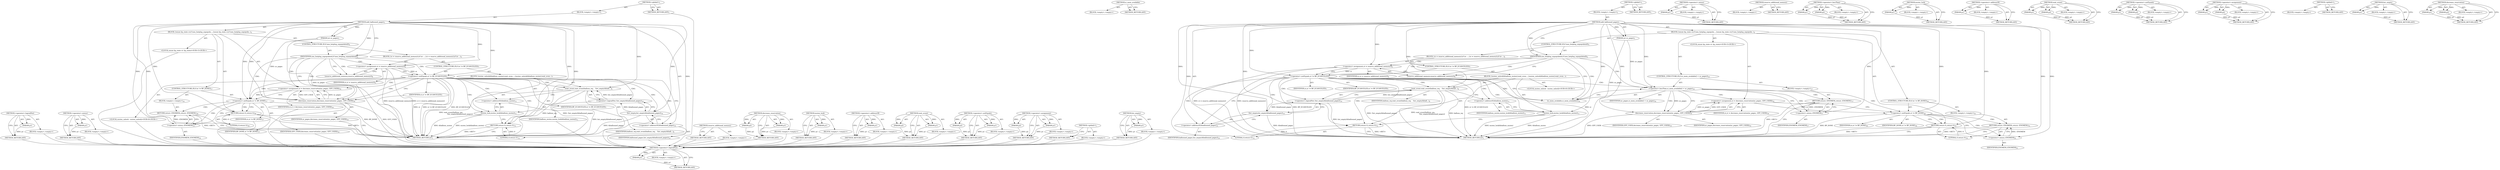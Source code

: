 digraph "decrease_reservation" {
vulnerable_89 [label=<(METHOD,&lt;operator&gt;.logicalNot)>];
vulnerable_90 [label=<(PARAM,p1)>];
vulnerable_91 [label=<(BLOCK,&lt;empty&gt;,&lt;empty&gt;)>];
vulnerable_92 [label=<(METHOD_RETURN,ANY)>];
vulnerable_110 [label=<(METHOD,&lt;operator&gt;.minus)>];
vulnerable_111 [label=<(PARAM,p1)>];
vulnerable_112 [label=<(BLOCK,&lt;empty&gt;,&lt;empty&gt;)>];
vulnerable_113 [label=<(METHOD_RETURN,ANY)>];
vulnerable_6 [label=<(METHOD,&lt;global&gt;)<SUB>1</SUB>>];
vulnerable_7 [label=<(BLOCK,&lt;empty&gt;,&lt;empty&gt;)<SUB>1</SUB>>];
vulnerable_8 [label=<(METHOD,add_ballooned_pages)<SUB>1</SUB>>];
vulnerable_9 [label=<(PARAM,int nr_pages)<SUB>1</SUB>>];
vulnerable_10 [label=<(BLOCK,{
	enum bp_state st;

	if (xen_hotplug_unpopula...,{
	enum bp_state st;

	if (xen_hotplug_unpopula...)<SUB>2</SUB>>];
vulnerable_11 [label="<(LOCAL,enum bp_state st: bp_state)<SUB>3</SUB>>"];
vulnerable_12 [label=<(CONTROL_STRUCTURE,IF,if (xen_hotplug_unpopulated))<SUB>5</SUB>>];
vulnerable_13 [label=<(IDENTIFIER,xen_hotplug_unpopulated,if (xen_hotplug_unpopulated))<SUB>5</SUB>>];
vulnerable_14 [label=<(BLOCK,{
		st = reserve_additional_memory();
		if (st ...,{
		st = reserve_additional_memory();
		if (st ...)<SUB>5</SUB>>];
vulnerable_15 [label=<(&lt;operator&gt;.assignment,st = reserve_additional_memory())<SUB>6</SUB>>];
vulnerable_16 [label=<(IDENTIFIER,st,st = reserve_additional_memory())<SUB>6</SUB>>];
vulnerable_17 [label=<(reserve_additional_memory,reserve_additional_memory())<SUB>6</SUB>>];
vulnerable_18 [label=<(CONTROL_STRUCTURE,IF,if (st != BP_ECANCELED))<SUB>7</SUB>>];
vulnerable_19 [label=<(&lt;operator&gt;.notEquals,st != BP_ECANCELED)<SUB>7</SUB>>];
vulnerable_20 [label=<(IDENTIFIER,st,st != BP_ECANCELED)<SUB>7</SUB>>];
vulnerable_21 [label=<(IDENTIFIER,BP_ECANCELED,st != BP_ECANCELED)<SUB>7</SUB>>];
vulnerable_22 [label=<(BLOCK,{
			mutex_unlock(&amp;balloon_mutex);
			wait_even...,{
			mutex_unlock(&amp;balloon_mutex);
			wait_even...)<SUB>7</SUB>>];
vulnerable_23 [label="<(LOCAL,mutex_unlock : mutex_unlock)<SUB>8</SUB>>"];
vulnerable_24 [label=<(wait_event,wait_event(balloon_wq,
				   !list_empty(&amp;ball...)<SUB>9</SUB>>];
vulnerable_25 [label=<(IDENTIFIER,balloon_wq,wait_event(balloon_wq,
				   !list_empty(&amp;ball...)<SUB>9</SUB>>];
vulnerable_26 [label=<(&lt;operator&gt;.logicalNot,!list_empty(&amp;ballooned_pages))<SUB>10</SUB>>];
vulnerable_27 [label=<(list_empty,list_empty(&amp;ballooned_pages))<SUB>10</SUB>>];
vulnerable_28 [label=<(&lt;operator&gt;.addressOf,&amp;ballooned_pages)<SUB>10</SUB>>];
vulnerable_29 [label=<(IDENTIFIER,ballooned_pages,list_empty(&amp;ballooned_pages))<SUB>10</SUB>>];
vulnerable_30 [label=<(mutex_lock,mutex_lock(&amp;balloon_mutex))<SUB>11</SUB>>];
vulnerable_31 [label=<(&lt;operator&gt;.addressOf,&amp;balloon_mutex)<SUB>11</SUB>>];
vulnerable_32 [label=<(IDENTIFIER,balloon_mutex,mutex_lock(&amp;balloon_mutex))<SUB>11</SUB>>];
vulnerable_33 [label=<(RETURN,return 0;,return 0;)<SUB>12</SUB>>];
vulnerable_34 [label=<(LITERAL,0,return 0;)<SUB>12</SUB>>];
vulnerable_35 [label=<(&lt;operator&gt;.assignment,st = decrease_reservation(nr_pages, GFP_USER))<SUB>16</SUB>>];
vulnerable_36 [label=<(IDENTIFIER,st,st = decrease_reservation(nr_pages, GFP_USER))<SUB>16</SUB>>];
vulnerable_37 [label=<(decrease_reservation,decrease_reservation(nr_pages, GFP_USER))<SUB>16</SUB>>];
vulnerable_38 [label=<(IDENTIFIER,nr_pages,decrease_reservation(nr_pages, GFP_USER))<SUB>16</SUB>>];
vulnerable_39 [label=<(IDENTIFIER,GFP_USER,decrease_reservation(nr_pages, GFP_USER))<SUB>16</SUB>>];
vulnerable_40 [label=<(CONTROL_STRUCTURE,IF,if (st != BP_DONE))<SUB>17</SUB>>];
vulnerable_41 [label=<(&lt;operator&gt;.notEquals,st != BP_DONE)<SUB>17</SUB>>];
vulnerable_42 [label=<(IDENTIFIER,st,st != BP_DONE)<SUB>17</SUB>>];
vulnerable_43 [label=<(IDENTIFIER,BP_DONE,st != BP_DONE)<SUB>17</SUB>>];
vulnerable_44 [label=<(BLOCK,&lt;empty&gt;,&lt;empty&gt;)<SUB>18</SUB>>];
vulnerable_45 [label=<(RETURN,return -ENOMEM;,return -ENOMEM;)<SUB>18</SUB>>];
vulnerable_46 [label=<(&lt;operator&gt;.minus,-ENOMEM)<SUB>18</SUB>>];
vulnerable_47 [label=<(IDENTIFIER,ENOMEM,-ENOMEM)<SUB>18</SUB>>];
vulnerable_48 [label=<(RETURN,return 0;,return 0;)<SUB>20</SUB>>];
vulnerable_49 [label=<(LITERAL,0,return 0;)<SUB>20</SUB>>];
vulnerable_50 [label=<(METHOD_RETURN,int)<SUB>1</SUB>>];
vulnerable_52 [label=<(METHOD_RETURN,ANY)<SUB>1</SUB>>];
vulnerable_76 [label=<(METHOD,reserve_additional_memory)>];
vulnerable_77 [label=<(BLOCK,&lt;empty&gt;,&lt;empty&gt;)>];
vulnerable_78 [label=<(METHOD_RETURN,ANY)>];
vulnerable_105 [label=<(METHOD,decrease_reservation)>];
vulnerable_106 [label=<(PARAM,p1)>];
vulnerable_107 [label=<(PARAM,p2)>];
vulnerable_108 [label=<(BLOCK,&lt;empty&gt;,&lt;empty&gt;)>];
vulnerable_109 [label=<(METHOD_RETURN,ANY)>];
vulnerable_101 [label=<(METHOD,mutex_lock)>];
vulnerable_102 [label=<(PARAM,p1)>];
vulnerable_103 [label=<(BLOCK,&lt;empty&gt;,&lt;empty&gt;)>];
vulnerable_104 [label=<(METHOD_RETURN,ANY)>];
vulnerable_97 [label=<(METHOD,&lt;operator&gt;.addressOf)>];
vulnerable_98 [label=<(PARAM,p1)>];
vulnerable_99 [label=<(BLOCK,&lt;empty&gt;,&lt;empty&gt;)>];
vulnerable_100 [label=<(METHOD_RETURN,ANY)>];
vulnerable_84 [label=<(METHOD,wait_event)>];
vulnerable_85 [label=<(PARAM,p1)>];
vulnerable_86 [label=<(PARAM,p2)>];
vulnerable_87 [label=<(BLOCK,&lt;empty&gt;,&lt;empty&gt;)>];
vulnerable_88 [label=<(METHOD_RETURN,ANY)>];
vulnerable_79 [label=<(METHOD,&lt;operator&gt;.notEquals)>];
vulnerable_80 [label=<(PARAM,p1)>];
vulnerable_81 [label=<(PARAM,p2)>];
vulnerable_82 [label=<(BLOCK,&lt;empty&gt;,&lt;empty&gt;)>];
vulnerable_83 [label=<(METHOD_RETURN,ANY)>];
vulnerable_71 [label=<(METHOD,&lt;operator&gt;.assignment)>];
vulnerable_72 [label=<(PARAM,p1)>];
vulnerable_73 [label=<(PARAM,p2)>];
vulnerable_74 [label=<(BLOCK,&lt;empty&gt;,&lt;empty&gt;)>];
vulnerable_75 [label=<(METHOD_RETURN,ANY)>];
vulnerable_65 [label=<(METHOD,&lt;global&gt;)<SUB>1</SUB>>];
vulnerable_66 [label=<(BLOCK,&lt;empty&gt;,&lt;empty&gt;)>];
vulnerable_67 [label=<(METHOD_RETURN,ANY)>];
vulnerable_93 [label=<(METHOD,list_empty)>];
vulnerable_94 [label=<(PARAM,p1)>];
vulnerable_95 [label=<(BLOCK,&lt;empty&gt;,&lt;empty&gt;)>];
vulnerable_96 [label=<(METHOD_RETURN,ANY)>];
fixed_97 [label=<(METHOD,&lt;operator&gt;.logicalNot)>];
fixed_98 [label=<(PARAM,p1)>];
fixed_99 [label=<(BLOCK,&lt;empty&gt;,&lt;empty&gt;)>];
fixed_100 [label=<(METHOD_RETURN,ANY)>];
fixed_118 [label=<(METHOD,si_mem_available)>];
fixed_119 [label=<(BLOCK,&lt;empty&gt;,&lt;empty&gt;)>];
fixed_120 [label=<(METHOD_RETURN,ANY)>];
fixed_6 [label=<(METHOD,&lt;global&gt;)<SUB>1</SUB>>];
fixed_7 [label=<(BLOCK,&lt;empty&gt;,&lt;empty&gt;)<SUB>1</SUB>>];
fixed_8 [label=<(METHOD,add_ballooned_pages)<SUB>1</SUB>>];
fixed_9 [label=<(PARAM,int nr_pages)<SUB>1</SUB>>];
fixed_10 [label=<(BLOCK,{
	enum bp_state st;

	if (xen_hotplug_unpopula...,{
	enum bp_state st;

	if (xen_hotplug_unpopula...)<SUB>2</SUB>>];
fixed_11 [label="<(LOCAL,enum bp_state st: bp_state)<SUB>3</SUB>>"];
fixed_12 [label=<(CONTROL_STRUCTURE,IF,if (xen_hotplug_unpopulated))<SUB>5</SUB>>];
fixed_13 [label=<(IDENTIFIER,xen_hotplug_unpopulated,if (xen_hotplug_unpopulated))<SUB>5</SUB>>];
fixed_14 [label=<(BLOCK,{
		st = reserve_additional_memory();
		if (st ...,{
		st = reserve_additional_memory();
		if (st ...)<SUB>5</SUB>>];
fixed_15 [label=<(&lt;operator&gt;.assignment,st = reserve_additional_memory())<SUB>6</SUB>>];
fixed_16 [label=<(IDENTIFIER,st,st = reserve_additional_memory())<SUB>6</SUB>>];
fixed_17 [label=<(reserve_additional_memory,reserve_additional_memory())<SUB>6</SUB>>];
fixed_18 [label=<(CONTROL_STRUCTURE,IF,if (st != BP_ECANCELED))<SUB>7</SUB>>];
fixed_19 [label=<(&lt;operator&gt;.notEquals,st != BP_ECANCELED)<SUB>7</SUB>>];
fixed_20 [label=<(IDENTIFIER,st,st != BP_ECANCELED)<SUB>7</SUB>>];
fixed_21 [label=<(IDENTIFIER,BP_ECANCELED,st != BP_ECANCELED)<SUB>7</SUB>>];
fixed_22 [label=<(BLOCK,{
			mutex_unlock(&amp;balloon_mutex);
			wait_even...,{
			mutex_unlock(&amp;balloon_mutex);
			wait_even...)<SUB>7</SUB>>];
fixed_23 [label="<(LOCAL,mutex_unlock : mutex_unlock)<SUB>8</SUB>>"];
fixed_24 [label=<(wait_event,wait_event(balloon_wq,
				   !list_empty(&amp;ball...)<SUB>9</SUB>>];
fixed_25 [label=<(IDENTIFIER,balloon_wq,wait_event(balloon_wq,
				   !list_empty(&amp;ball...)<SUB>9</SUB>>];
fixed_26 [label=<(&lt;operator&gt;.logicalNot,!list_empty(&amp;ballooned_pages))<SUB>10</SUB>>];
fixed_27 [label=<(list_empty,list_empty(&amp;ballooned_pages))<SUB>10</SUB>>];
fixed_28 [label=<(&lt;operator&gt;.addressOf,&amp;ballooned_pages)<SUB>10</SUB>>];
fixed_29 [label=<(IDENTIFIER,ballooned_pages,list_empty(&amp;ballooned_pages))<SUB>10</SUB>>];
fixed_30 [label=<(mutex_lock,mutex_lock(&amp;balloon_mutex))<SUB>11</SUB>>];
fixed_31 [label=<(&lt;operator&gt;.addressOf,&amp;balloon_mutex)<SUB>11</SUB>>];
fixed_32 [label=<(IDENTIFIER,balloon_mutex,mutex_lock(&amp;balloon_mutex))<SUB>11</SUB>>];
fixed_33 [label=<(RETURN,return 0;,return 0;)<SUB>12</SUB>>];
fixed_34 [label=<(LITERAL,0,return 0;)<SUB>12</SUB>>];
fixed_35 [label=<(CONTROL_STRUCTURE,IF,if (si_mem_available() &lt; nr_pages))<SUB>16</SUB>>];
fixed_36 [label=<(&lt;operator&gt;.lessThan,si_mem_available() &lt; nr_pages)<SUB>16</SUB>>];
fixed_37 [label=<(si_mem_available,si_mem_available())<SUB>16</SUB>>];
fixed_38 [label=<(IDENTIFIER,nr_pages,si_mem_available() &lt; nr_pages)<SUB>16</SUB>>];
fixed_39 [label=<(BLOCK,&lt;empty&gt;,&lt;empty&gt;)<SUB>17</SUB>>];
fixed_40 [label=<(RETURN,return -ENOMEM;,return -ENOMEM;)<SUB>17</SUB>>];
fixed_41 [label=<(&lt;operator&gt;.minus,-ENOMEM)<SUB>17</SUB>>];
fixed_42 [label=<(IDENTIFIER,ENOMEM,-ENOMEM)<SUB>17</SUB>>];
fixed_43 [label=<(&lt;operator&gt;.assignment,st = decrease_reservation(nr_pages, GFP_USER))<SUB>19</SUB>>];
fixed_44 [label=<(IDENTIFIER,st,st = decrease_reservation(nr_pages, GFP_USER))<SUB>19</SUB>>];
fixed_45 [label=<(decrease_reservation,decrease_reservation(nr_pages, GFP_USER))<SUB>19</SUB>>];
fixed_46 [label=<(IDENTIFIER,nr_pages,decrease_reservation(nr_pages, GFP_USER))<SUB>19</SUB>>];
fixed_47 [label=<(IDENTIFIER,GFP_USER,decrease_reservation(nr_pages, GFP_USER))<SUB>19</SUB>>];
fixed_48 [label=<(CONTROL_STRUCTURE,IF,if (st != BP_DONE))<SUB>20</SUB>>];
fixed_49 [label=<(&lt;operator&gt;.notEquals,st != BP_DONE)<SUB>20</SUB>>];
fixed_50 [label=<(IDENTIFIER,st,st != BP_DONE)<SUB>20</SUB>>];
fixed_51 [label=<(IDENTIFIER,BP_DONE,st != BP_DONE)<SUB>20</SUB>>];
fixed_52 [label=<(BLOCK,&lt;empty&gt;,&lt;empty&gt;)<SUB>21</SUB>>];
fixed_53 [label=<(RETURN,return -ENOMEM;,return -ENOMEM;)<SUB>21</SUB>>];
fixed_54 [label=<(&lt;operator&gt;.minus,-ENOMEM)<SUB>21</SUB>>];
fixed_55 [label=<(IDENTIFIER,ENOMEM,-ENOMEM)<SUB>21</SUB>>];
fixed_56 [label=<(RETURN,return 0;,return 0;)<SUB>23</SUB>>];
fixed_57 [label=<(LITERAL,0,return 0;)<SUB>23</SUB>>];
fixed_58 [label=<(METHOD_RETURN,int)<SUB>1</SUB>>];
fixed_60 [label=<(METHOD_RETURN,ANY)<SUB>1</SUB>>];
fixed_121 [label=<(METHOD,&lt;operator&gt;.minus)>];
fixed_122 [label=<(PARAM,p1)>];
fixed_123 [label=<(BLOCK,&lt;empty&gt;,&lt;empty&gt;)>];
fixed_124 [label=<(METHOD_RETURN,ANY)>];
fixed_84 [label=<(METHOD,reserve_additional_memory)>];
fixed_85 [label=<(BLOCK,&lt;empty&gt;,&lt;empty&gt;)>];
fixed_86 [label=<(METHOD_RETURN,ANY)>];
fixed_113 [label=<(METHOD,&lt;operator&gt;.lessThan)>];
fixed_114 [label=<(PARAM,p1)>];
fixed_115 [label=<(PARAM,p2)>];
fixed_116 [label=<(BLOCK,&lt;empty&gt;,&lt;empty&gt;)>];
fixed_117 [label=<(METHOD_RETURN,ANY)>];
fixed_109 [label=<(METHOD,mutex_lock)>];
fixed_110 [label=<(PARAM,p1)>];
fixed_111 [label=<(BLOCK,&lt;empty&gt;,&lt;empty&gt;)>];
fixed_112 [label=<(METHOD_RETURN,ANY)>];
fixed_105 [label=<(METHOD,&lt;operator&gt;.addressOf)>];
fixed_106 [label=<(PARAM,p1)>];
fixed_107 [label=<(BLOCK,&lt;empty&gt;,&lt;empty&gt;)>];
fixed_108 [label=<(METHOD_RETURN,ANY)>];
fixed_92 [label=<(METHOD,wait_event)>];
fixed_93 [label=<(PARAM,p1)>];
fixed_94 [label=<(PARAM,p2)>];
fixed_95 [label=<(BLOCK,&lt;empty&gt;,&lt;empty&gt;)>];
fixed_96 [label=<(METHOD_RETURN,ANY)>];
fixed_87 [label=<(METHOD,&lt;operator&gt;.notEquals)>];
fixed_88 [label=<(PARAM,p1)>];
fixed_89 [label=<(PARAM,p2)>];
fixed_90 [label=<(BLOCK,&lt;empty&gt;,&lt;empty&gt;)>];
fixed_91 [label=<(METHOD_RETURN,ANY)>];
fixed_79 [label=<(METHOD,&lt;operator&gt;.assignment)>];
fixed_80 [label=<(PARAM,p1)>];
fixed_81 [label=<(PARAM,p2)>];
fixed_82 [label=<(BLOCK,&lt;empty&gt;,&lt;empty&gt;)>];
fixed_83 [label=<(METHOD_RETURN,ANY)>];
fixed_73 [label=<(METHOD,&lt;global&gt;)<SUB>1</SUB>>];
fixed_74 [label=<(BLOCK,&lt;empty&gt;,&lt;empty&gt;)>];
fixed_75 [label=<(METHOD_RETURN,ANY)>];
fixed_101 [label=<(METHOD,list_empty)>];
fixed_102 [label=<(PARAM,p1)>];
fixed_103 [label=<(BLOCK,&lt;empty&gt;,&lt;empty&gt;)>];
fixed_104 [label=<(METHOD_RETURN,ANY)>];
fixed_125 [label=<(METHOD,decrease_reservation)>];
fixed_126 [label=<(PARAM,p1)>];
fixed_127 [label=<(PARAM,p2)>];
fixed_128 [label=<(BLOCK,&lt;empty&gt;,&lt;empty&gt;)>];
fixed_129 [label=<(METHOD_RETURN,ANY)>];
vulnerable_89 -> vulnerable_90  [key=0, label="AST: "];
vulnerable_89 -> vulnerable_90  [key=1, label="DDG: "];
vulnerable_89 -> vulnerable_91  [key=0, label="AST: "];
vulnerable_89 -> vulnerable_92  [key=0, label="AST: "];
vulnerable_89 -> vulnerable_92  [key=1, label="CFG: "];
vulnerable_90 -> vulnerable_92  [key=0, label="DDG: p1"];
vulnerable_91 -> fixed_97  [key=0];
vulnerable_92 -> fixed_97  [key=0];
vulnerable_110 -> vulnerable_111  [key=0, label="AST: "];
vulnerable_110 -> vulnerable_111  [key=1, label="DDG: "];
vulnerable_110 -> vulnerable_112  [key=0, label="AST: "];
vulnerable_110 -> vulnerable_113  [key=0, label="AST: "];
vulnerable_110 -> vulnerable_113  [key=1, label="CFG: "];
vulnerable_111 -> vulnerable_113  [key=0, label="DDG: p1"];
vulnerable_112 -> fixed_97  [key=0];
vulnerable_113 -> fixed_97  [key=0];
vulnerable_6 -> vulnerable_7  [key=0, label="AST: "];
vulnerable_6 -> vulnerable_52  [key=0, label="AST: "];
vulnerable_6 -> vulnerable_52  [key=1, label="CFG: "];
vulnerable_7 -> vulnerable_8  [key=0, label="AST: "];
vulnerable_8 -> vulnerable_9  [key=0, label="AST: "];
vulnerable_8 -> vulnerable_9  [key=1, label="DDG: "];
vulnerable_8 -> vulnerable_10  [key=0, label="AST: "];
vulnerable_8 -> vulnerable_50  [key=0, label="AST: "];
vulnerable_8 -> vulnerable_13  [key=0, label="CFG: "];
vulnerable_8 -> vulnerable_13  [key=1, label="DDG: "];
vulnerable_8 -> vulnerable_48  [key=0, label="DDG: "];
vulnerable_8 -> vulnerable_49  [key=0, label="DDG: "];
vulnerable_8 -> vulnerable_15  [key=0, label="DDG: "];
vulnerable_8 -> vulnerable_37  [key=0, label="DDG: "];
vulnerable_8 -> vulnerable_41  [key=0, label="DDG: "];
vulnerable_8 -> vulnerable_19  [key=0, label="DDG: "];
vulnerable_8 -> vulnerable_33  [key=0, label="DDG: "];
vulnerable_8 -> vulnerable_46  [key=0, label="DDG: "];
vulnerable_8 -> vulnerable_24  [key=0, label="DDG: "];
vulnerable_8 -> vulnerable_30  [key=0, label="DDG: "];
vulnerable_8 -> vulnerable_34  [key=0, label="DDG: "];
vulnerable_8 -> vulnerable_27  [key=0, label="DDG: "];
vulnerable_9 -> vulnerable_50  [key=0, label="DDG: nr_pages"];
vulnerable_9 -> vulnerable_37  [key=0, label="DDG: nr_pages"];
vulnerable_10 -> vulnerable_11  [key=0, label="AST: "];
vulnerable_10 -> vulnerable_12  [key=0, label="AST: "];
vulnerable_10 -> vulnerable_35  [key=0, label="AST: "];
vulnerable_10 -> vulnerable_40  [key=0, label="AST: "];
vulnerable_10 -> vulnerable_48  [key=0, label="AST: "];
vulnerable_11 -> fixed_97  [key=0];
vulnerable_12 -> vulnerable_13  [key=0, label="AST: "];
vulnerable_12 -> vulnerable_14  [key=0, label="AST: "];
vulnerable_13 -> vulnerable_17  [key=0, label="CFG: "];
vulnerable_13 -> vulnerable_17  [key=1, label="CDG: "];
vulnerable_13 -> vulnerable_37  [key=0, label="CFG: "];
vulnerable_13 -> vulnerable_37  [key=1, label="CDG: "];
vulnerable_13 -> vulnerable_15  [key=0, label="CDG: "];
vulnerable_13 -> vulnerable_19  [key=0, label="CDG: "];
vulnerable_13 -> vulnerable_41  [key=0, label="CDG: "];
vulnerable_13 -> vulnerable_35  [key=0, label="CDG: "];
vulnerable_14 -> vulnerable_15  [key=0, label="AST: "];
vulnerable_14 -> vulnerable_18  [key=0, label="AST: "];
vulnerable_15 -> vulnerable_16  [key=0, label="AST: "];
vulnerable_15 -> vulnerable_17  [key=0, label="AST: "];
vulnerable_15 -> vulnerable_19  [key=0, label="CFG: "];
vulnerable_15 -> vulnerable_19  [key=1, label="DDG: st"];
vulnerable_15 -> vulnerable_50  [key=0, label="DDG: reserve_additional_memory()"];
vulnerable_15 -> vulnerable_50  [key=1, label="DDG: st = reserve_additional_memory()"];
vulnerable_16 -> fixed_97  [key=0];
vulnerable_17 -> vulnerable_15  [key=0, label="CFG: "];
vulnerable_18 -> vulnerable_19  [key=0, label="AST: "];
vulnerable_18 -> vulnerable_22  [key=0, label="AST: "];
vulnerable_19 -> vulnerable_20  [key=0, label="AST: "];
vulnerable_19 -> vulnerable_21  [key=0, label="AST: "];
vulnerable_19 -> vulnerable_28  [key=0, label="CFG: "];
vulnerable_19 -> vulnerable_28  [key=1, label="CDG: "];
vulnerable_19 -> vulnerable_37  [key=0, label="CFG: "];
vulnerable_19 -> vulnerable_37  [key=1, label="CDG: "];
vulnerable_19 -> vulnerable_50  [key=0, label="DDG: st"];
vulnerable_19 -> vulnerable_50  [key=1, label="DDG: st != BP_ECANCELED"];
vulnerable_19 -> vulnerable_50  [key=2, label="DDG: BP_ECANCELED"];
vulnerable_19 -> vulnerable_24  [key=0, label="CDG: "];
vulnerable_19 -> vulnerable_30  [key=0, label="CDG: "];
vulnerable_19 -> vulnerable_33  [key=0, label="CDG: "];
vulnerable_19 -> vulnerable_26  [key=0, label="CDG: "];
vulnerable_19 -> vulnerable_41  [key=0, label="CDG: "];
vulnerable_19 -> vulnerable_27  [key=0, label="CDG: "];
vulnerable_19 -> vulnerable_35  [key=0, label="CDG: "];
vulnerable_19 -> vulnerable_31  [key=0, label="CDG: "];
vulnerable_20 -> fixed_97  [key=0];
vulnerable_21 -> fixed_97  [key=0];
vulnerable_22 -> vulnerable_23  [key=0, label="AST: "];
vulnerable_22 -> vulnerable_24  [key=0, label="AST: "];
vulnerable_22 -> vulnerable_30  [key=0, label="AST: "];
vulnerable_22 -> vulnerable_33  [key=0, label="AST: "];
vulnerable_23 -> fixed_97  [key=0];
vulnerable_24 -> vulnerable_25  [key=0, label="AST: "];
vulnerable_24 -> vulnerable_26  [key=0, label="AST: "];
vulnerable_24 -> vulnerable_31  [key=0, label="CFG: "];
vulnerable_24 -> vulnerable_50  [key=0, label="DDG: !list_empty(&amp;ballooned_pages)"];
vulnerable_24 -> vulnerable_50  [key=1, label="DDG: wait_event(balloon_wq,
				   !list_empty(&amp;ballooned_pages))"];
vulnerable_24 -> vulnerable_50  [key=2, label="DDG: balloon_wq"];
vulnerable_25 -> fixed_97  [key=0];
vulnerable_26 -> vulnerable_27  [key=0, label="AST: "];
vulnerable_26 -> vulnerable_24  [key=0, label="CFG: "];
vulnerable_26 -> vulnerable_24  [key=1, label="DDG: list_empty(&amp;ballooned_pages)"];
vulnerable_26 -> vulnerable_50  [key=0, label="DDG: list_empty(&amp;ballooned_pages)"];
vulnerable_27 -> vulnerable_28  [key=0, label="AST: "];
vulnerable_27 -> vulnerable_26  [key=0, label="CFG: "];
vulnerable_27 -> vulnerable_26  [key=1, label="DDG: &amp;ballooned_pages"];
vulnerable_27 -> vulnerable_50  [key=0, label="DDG: &amp;ballooned_pages"];
vulnerable_28 -> vulnerable_29  [key=0, label="AST: "];
vulnerable_28 -> vulnerable_27  [key=0, label="CFG: "];
vulnerable_29 -> fixed_97  [key=0];
vulnerable_30 -> vulnerable_31  [key=0, label="AST: "];
vulnerable_30 -> vulnerable_33  [key=0, label="CFG: "];
vulnerable_30 -> vulnerable_50  [key=0, label="DDG: &amp;balloon_mutex"];
vulnerable_30 -> vulnerable_50  [key=1, label="DDG: mutex_lock(&amp;balloon_mutex)"];
vulnerable_31 -> vulnerable_32  [key=0, label="AST: "];
vulnerable_31 -> vulnerable_30  [key=0, label="CFG: "];
vulnerable_32 -> fixed_97  [key=0];
vulnerable_33 -> vulnerable_34  [key=0, label="AST: "];
vulnerable_33 -> vulnerable_50  [key=0, label="CFG: "];
vulnerable_33 -> vulnerable_50  [key=1, label="DDG: &lt;RET&gt;"];
vulnerable_34 -> vulnerable_33  [key=0, label="DDG: 0"];
vulnerable_35 -> vulnerable_36  [key=0, label="AST: "];
vulnerable_35 -> vulnerable_37  [key=0, label="AST: "];
vulnerable_35 -> vulnerable_41  [key=0, label="CFG: "];
vulnerable_35 -> vulnerable_41  [key=1, label="DDG: st"];
vulnerable_36 -> fixed_97  [key=0];
vulnerable_37 -> vulnerable_38  [key=0, label="AST: "];
vulnerable_37 -> vulnerable_39  [key=0, label="AST: "];
vulnerable_37 -> vulnerable_35  [key=0, label="CFG: "];
vulnerable_37 -> vulnerable_35  [key=1, label="DDG: nr_pages"];
vulnerable_37 -> vulnerable_35  [key=2, label="DDG: GFP_USER"];
vulnerable_37 -> vulnerable_50  [key=0, label="DDG: GFP_USER"];
vulnerable_38 -> fixed_97  [key=0];
vulnerable_39 -> fixed_97  [key=0];
vulnerable_40 -> vulnerable_41  [key=0, label="AST: "];
vulnerable_40 -> vulnerable_44  [key=0, label="AST: "];
vulnerable_41 -> vulnerable_42  [key=0, label="AST: "];
vulnerable_41 -> vulnerable_43  [key=0, label="AST: "];
vulnerable_41 -> vulnerable_46  [key=0, label="CFG: "];
vulnerable_41 -> vulnerable_46  [key=1, label="CDG: "];
vulnerable_41 -> vulnerable_48  [key=0, label="CFG: "];
vulnerable_41 -> vulnerable_48  [key=1, label="CDG: "];
vulnerable_41 -> vulnerable_50  [key=0, label="DDG: BP_DONE"];
vulnerable_41 -> vulnerable_45  [key=0, label="CDG: "];
vulnerable_42 -> fixed_97  [key=0];
vulnerable_43 -> fixed_97  [key=0];
vulnerable_44 -> vulnerable_45  [key=0, label="AST: "];
vulnerable_45 -> vulnerable_46  [key=0, label="AST: "];
vulnerable_45 -> vulnerable_50  [key=0, label="CFG: "];
vulnerable_45 -> vulnerable_50  [key=1, label="DDG: &lt;RET&gt;"];
vulnerable_46 -> vulnerable_47  [key=0, label="AST: "];
vulnerable_46 -> vulnerable_45  [key=0, label="CFG: "];
vulnerable_46 -> vulnerable_45  [key=1, label="DDG: -ENOMEM"];
vulnerable_47 -> fixed_97  [key=0];
vulnerable_48 -> vulnerable_49  [key=0, label="AST: "];
vulnerable_48 -> vulnerable_50  [key=0, label="CFG: "];
vulnerable_48 -> vulnerable_50  [key=1, label="DDG: &lt;RET&gt;"];
vulnerable_49 -> vulnerable_48  [key=0, label="DDG: 0"];
vulnerable_50 -> fixed_97  [key=0];
vulnerable_52 -> fixed_97  [key=0];
vulnerable_76 -> vulnerable_77  [key=0, label="AST: "];
vulnerable_76 -> vulnerable_78  [key=0, label="AST: "];
vulnerable_76 -> vulnerable_78  [key=1, label="CFG: "];
vulnerable_77 -> fixed_97  [key=0];
vulnerable_78 -> fixed_97  [key=0];
vulnerable_105 -> vulnerable_106  [key=0, label="AST: "];
vulnerable_105 -> vulnerable_106  [key=1, label="DDG: "];
vulnerable_105 -> vulnerable_108  [key=0, label="AST: "];
vulnerable_105 -> vulnerable_107  [key=0, label="AST: "];
vulnerable_105 -> vulnerable_107  [key=1, label="DDG: "];
vulnerable_105 -> vulnerable_109  [key=0, label="AST: "];
vulnerable_105 -> vulnerable_109  [key=1, label="CFG: "];
vulnerable_106 -> vulnerable_109  [key=0, label="DDG: p1"];
vulnerable_107 -> vulnerable_109  [key=0, label="DDG: p2"];
vulnerable_108 -> fixed_97  [key=0];
vulnerable_109 -> fixed_97  [key=0];
vulnerable_101 -> vulnerable_102  [key=0, label="AST: "];
vulnerable_101 -> vulnerable_102  [key=1, label="DDG: "];
vulnerable_101 -> vulnerable_103  [key=0, label="AST: "];
vulnerable_101 -> vulnerable_104  [key=0, label="AST: "];
vulnerable_101 -> vulnerable_104  [key=1, label="CFG: "];
vulnerable_102 -> vulnerable_104  [key=0, label="DDG: p1"];
vulnerable_103 -> fixed_97  [key=0];
vulnerable_104 -> fixed_97  [key=0];
vulnerable_97 -> vulnerable_98  [key=0, label="AST: "];
vulnerable_97 -> vulnerable_98  [key=1, label="DDG: "];
vulnerable_97 -> vulnerable_99  [key=0, label="AST: "];
vulnerable_97 -> vulnerable_100  [key=0, label="AST: "];
vulnerable_97 -> vulnerable_100  [key=1, label="CFG: "];
vulnerable_98 -> vulnerable_100  [key=0, label="DDG: p1"];
vulnerable_99 -> fixed_97  [key=0];
vulnerable_100 -> fixed_97  [key=0];
vulnerable_84 -> vulnerable_85  [key=0, label="AST: "];
vulnerable_84 -> vulnerable_85  [key=1, label="DDG: "];
vulnerable_84 -> vulnerable_87  [key=0, label="AST: "];
vulnerable_84 -> vulnerable_86  [key=0, label="AST: "];
vulnerable_84 -> vulnerable_86  [key=1, label="DDG: "];
vulnerable_84 -> vulnerable_88  [key=0, label="AST: "];
vulnerable_84 -> vulnerable_88  [key=1, label="CFG: "];
vulnerable_85 -> vulnerable_88  [key=0, label="DDG: p1"];
vulnerable_86 -> vulnerable_88  [key=0, label="DDG: p2"];
vulnerable_87 -> fixed_97  [key=0];
vulnerable_88 -> fixed_97  [key=0];
vulnerable_79 -> vulnerable_80  [key=0, label="AST: "];
vulnerable_79 -> vulnerable_80  [key=1, label="DDG: "];
vulnerable_79 -> vulnerable_82  [key=0, label="AST: "];
vulnerable_79 -> vulnerable_81  [key=0, label="AST: "];
vulnerable_79 -> vulnerable_81  [key=1, label="DDG: "];
vulnerable_79 -> vulnerable_83  [key=0, label="AST: "];
vulnerable_79 -> vulnerable_83  [key=1, label="CFG: "];
vulnerable_80 -> vulnerable_83  [key=0, label="DDG: p1"];
vulnerable_81 -> vulnerable_83  [key=0, label="DDG: p2"];
vulnerable_82 -> fixed_97  [key=0];
vulnerable_83 -> fixed_97  [key=0];
vulnerable_71 -> vulnerable_72  [key=0, label="AST: "];
vulnerable_71 -> vulnerable_72  [key=1, label="DDG: "];
vulnerable_71 -> vulnerable_74  [key=0, label="AST: "];
vulnerable_71 -> vulnerable_73  [key=0, label="AST: "];
vulnerable_71 -> vulnerable_73  [key=1, label="DDG: "];
vulnerable_71 -> vulnerable_75  [key=0, label="AST: "];
vulnerable_71 -> vulnerable_75  [key=1, label="CFG: "];
vulnerable_72 -> vulnerable_75  [key=0, label="DDG: p1"];
vulnerable_73 -> vulnerable_75  [key=0, label="DDG: p2"];
vulnerable_74 -> fixed_97  [key=0];
vulnerable_75 -> fixed_97  [key=0];
vulnerable_65 -> vulnerable_66  [key=0, label="AST: "];
vulnerable_65 -> vulnerable_67  [key=0, label="AST: "];
vulnerable_65 -> vulnerable_67  [key=1, label="CFG: "];
vulnerable_66 -> fixed_97  [key=0];
vulnerable_67 -> fixed_97  [key=0];
vulnerable_93 -> vulnerable_94  [key=0, label="AST: "];
vulnerable_93 -> vulnerable_94  [key=1, label="DDG: "];
vulnerable_93 -> vulnerable_95  [key=0, label="AST: "];
vulnerable_93 -> vulnerable_96  [key=0, label="AST: "];
vulnerable_93 -> vulnerable_96  [key=1, label="CFG: "];
vulnerable_94 -> vulnerable_96  [key=0, label="DDG: p1"];
vulnerable_95 -> fixed_97  [key=0];
vulnerable_96 -> fixed_97  [key=0];
fixed_97 -> fixed_98  [key=0, label="AST: "];
fixed_97 -> fixed_98  [key=1, label="DDG: "];
fixed_97 -> fixed_99  [key=0, label="AST: "];
fixed_97 -> fixed_100  [key=0, label="AST: "];
fixed_97 -> fixed_100  [key=1, label="CFG: "];
fixed_98 -> fixed_100  [key=0, label="DDG: p1"];
fixed_118 -> fixed_119  [key=0, label="AST: "];
fixed_118 -> fixed_120  [key=0, label="AST: "];
fixed_118 -> fixed_120  [key=1, label="CFG: "];
fixed_6 -> fixed_7  [key=0, label="AST: "];
fixed_6 -> fixed_60  [key=0, label="AST: "];
fixed_6 -> fixed_60  [key=1, label="CFG: "];
fixed_7 -> fixed_8  [key=0, label="AST: "];
fixed_8 -> fixed_9  [key=0, label="AST: "];
fixed_8 -> fixed_9  [key=1, label="DDG: "];
fixed_8 -> fixed_10  [key=0, label="AST: "];
fixed_8 -> fixed_58  [key=0, label="AST: "];
fixed_8 -> fixed_13  [key=0, label="CFG: "];
fixed_8 -> fixed_13  [key=1, label="DDG: "];
fixed_8 -> fixed_56  [key=0, label="DDG: "];
fixed_8 -> fixed_57  [key=0, label="DDG: "];
fixed_8 -> fixed_15  [key=0, label="DDG: "];
fixed_8 -> fixed_36  [key=0, label="DDG: "];
fixed_8 -> fixed_45  [key=0, label="DDG: "];
fixed_8 -> fixed_49  [key=0, label="DDG: "];
fixed_8 -> fixed_19  [key=0, label="DDG: "];
fixed_8 -> fixed_33  [key=0, label="DDG: "];
fixed_8 -> fixed_41  [key=0, label="DDG: "];
fixed_8 -> fixed_54  [key=0, label="DDG: "];
fixed_8 -> fixed_24  [key=0, label="DDG: "];
fixed_8 -> fixed_30  [key=0, label="DDG: "];
fixed_8 -> fixed_34  [key=0, label="DDG: "];
fixed_8 -> fixed_27  [key=0, label="DDG: "];
fixed_9 -> fixed_58  [key=0, label="DDG: nr_pages"];
fixed_9 -> fixed_36  [key=0, label="DDG: nr_pages"];
fixed_10 -> fixed_11  [key=0, label="AST: "];
fixed_10 -> fixed_12  [key=0, label="AST: "];
fixed_10 -> fixed_35  [key=0, label="AST: "];
fixed_10 -> fixed_43  [key=0, label="AST: "];
fixed_10 -> fixed_48  [key=0, label="AST: "];
fixed_10 -> fixed_56  [key=0, label="AST: "];
fixed_12 -> fixed_13  [key=0, label="AST: "];
fixed_12 -> fixed_14  [key=0, label="AST: "];
fixed_13 -> fixed_37  [key=0, label="CFG: "];
fixed_13 -> fixed_37  [key=1, label="CDG: "];
fixed_13 -> fixed_17  [key=0, label="CFG: "];
fixed_13 -> fixed_17  [key=1, label="CDG: "];
fixed_13 -> fixed_15  [key=0, label="CDG: "];
fixed_13 -> fixed_19  [key=0, label="CDG: "];
fixed_13 -> fixed_36  [key=0, label="CDG: "];
fixed_14 -> fixed_15  [key=0, label="AST: "];
fixed_14 -> fixed_18  [key=0, label="AST: "];
fixed_15 -> fixed_16  [key=0, label="AST: "];
fixed_15 -> fixed_17  [key=0, label="AST: "];
fixed_15 -> fixed_19  [key=0, label="CFG: "];
fixed_15 -> fixed_19  [key=1, label="DDG: st"];
fixed_15 -> fixed_58  [key=0, label="DDG: reserve_additional_memory()"];
fixed_15 -> fixed_58  [key=1, label="DDG: st = reserve_additional_memory()"];
fixed_17 -> fixed_15  [key=0, label="CFG: "];
fixed_18 -> fixed_19  [key=0, label="AST: "];
fixed_18 -> fixed_22  [key=0, label="AST: "];
fixed_19 -> fixed_20  [key=0, label="AST: "];
fixed_19 -> fixed_21  [key=0, label="AST: "];
fixed_19 -> fixed_37  [key=0, label="CFG: "];
fixed_19 -> fixed_37  [key=1, label="CDG: "];
fixed_19 -> fixed_28  [key=0, label="CFG: "];
fixed_19 -> fixed_28  [key=1, label="CDG: "];
fixed_19 -> fixed_58  [key=0, label="DDG: st"];
fixed_19 -> fixed_58  [key=1, label="DDG: st != BP_ECANCELED"];
fixed_19 -> fixed_58  [key=2, label="DDG: BP_ECANCELED"];
fixed_19 -> fixed_24  [key=0, label="CDG: "];
fixed_19 -> fixed_30  [key=0, label="CDG: "];
fixed_19 -> fixed_33  [key=0, label="CDG: "];
fixed_19 -> fixed_26  [key=0, label="CDG: "];
fixed_19 -> fixed_36  [key=0, label="CDG: "];
fixed_19 -> fixed_27  [key=0, label="CDG: "];
fixed_19 -> fixed_31  [key=0, label="CDG: "];
fixed_22 -> fixed_23  [key=0, label="AST: "];
fixed_22 -> fixed_24  [key=0, label="AST: "];
fixed_22 -> fixed_30  [key=0, label="AST: "];
fixed_22 -> fixed_33  [key=0, label="AST: "];
fixed_24 -> fixed_25  [key=0, label="AST: "];
fixed_24 -> fixed_26  [key=0, label="AST: "];
fixed_24 -> fixed_31  [key=0, label="CFG: "];
fixed_24 -> fixed_58  [key=0, label="DDG: !list_empty(&amp;ballooned_pages)"];
fixed_24 -> fixed_58  [key=1, label="DDG: wait_event(balloon_wq,
				   !list_empty(&amp;ballooned_pages))"];
fixed_24 -> fixed_58  [key=2, label="DDG: balloon_wq"];
fixed_26 -> fixed_27  [key=0, label="AST: "];
fixed_26 -> fixed_24  [key=0, label="CFG: "];
fixed_26 -> fixed_24  [key=1, label="DDG: list_empty(&amp;ballooned_pages)"];
fixed_26 -> fixed_58  [key=0, label="DDG: list_empty(&amp;ballooned_pages)"];
fixed_27 -> fixed_28  [key=0, label="AST: "];
fixed_27 -> fixed_26  [key=0, label="CFG: "];
fixed_27 -> fixed_26  [key=1, label="DDG: &amp;ballooned_pages"];
fixed_27 -> fixed_58  [key=0, label="DDG: &amp;ballooned_pages"];
fixed_28 -> fixed_29  [key=0, label="AST: "];
fixed_28 -> fixed_27  [key=0, label="CFG: "];
fixed_30 -> fixed_31  [key=0, label="AST: "];
fixed_30 -> fixed_33  [key=0, label="CFG: "];
fixed_30 -> fixed_58  [key=0, label="DDG: &amp;balloon_mutex"];
fixed_30 -> fixed_58  [key=1, label="DDG: mutex_lock(&amp;balloon_mutex)"];
fixed_31 -> fixed_32  [key=0, label="AST: "];
fixed_31 -> fixed_30  [key=0, label="CFG: "];
fixed_33 -> fixed_34  [key=0, label="AST: "];
fixed_33 -> fixed_58  [key=0, label="CFG: "];
fixed_33 -> fixed_58  [key=1, label="DDG: &lt;RET&gt;"];
fixed_34 -> fixed_33  [key=0, label="DDG: 0"];
fixed_35 -> fixed_36  [key=0, label="AST: "];
fixed_35 -> fixed_39  [key=0, label="AST: "];
fixed_36 -> fixed_37  [key=0, label="AST: "];
fixed_36 -> fixed_38  [key=0, label="AST: "];
fixed_36 -> fixed_41  [key=0, label="CFG: "];
fixed_36 -> fixed_41  [key=1, label="CDG: "];
fixed_36 -> fixed_45  [key=0, label="CFG: "];
fixed_36 -> fixed_45  [key=1, label="DDG: nr_pages"];
fixed_36 -> fixed_45  [key=2, label="CDG: "];
fixed_36 -> fixed_49  [key=0, label="CDG: "];
fixed_36 -> fixed_40  [key=0, label="CDG: "];
fixed_36 -> fixed_43  [key=0, label="CDG: "];
fixed_37 -> fixed_36  [key=0, label="CFG: "];
fixed_39 -> fixed_40  [key=0, label="AST: "];
fixed_40 -> fixed_41  [key=0, label="AST: "];
fixed_40 -> fixed_58  [key=0, label="CFG: "];
fixed_40 -> fixed_58  [key=1, label="DDG: &lt;RET&gt;"];
fixed_41 -> fixed_42  [key=0, label="AST: "];
fixed_41 -> fixed_40  [key=0, label="CFG: "];
fixed_41 -> fixed_40  [key=1, label="DDG: -ENOMEM"];
fixed_43 -> fixed_44  [key=0, label="AST: "];
fixed_43 -> fixed_45  [key=0, label="AST: "];
fixed_43 -> fixed_49  [key=0, label="CFG: "];
fixed_43 -> fixed_49  [key=1, label="DDG: st"];
fixed_45 -> fixed_46  [key=0, label="AST: "];
fixed_45 -> fixed_47  [key=0, label="AST: "];
fixed_45 -> fixed_43  [key=0, label="CFG: "];
fixed_45 -> fixed_43  [key=1, label="DDG: nr_pages"];
fixed_45 -> fixed_43  [key=2, label="DDG: GFP_USER"];
fixed_45 -> fixed_58  [key=0, label="DDG: GFP_USER"];
fixed_48 -> fixed_49  [key=0, label="AST: "];
fixed_48 -> fixed_52  [key=0, label="AST: "];
fixed_49 -> fixed_50  [key=0, label="AST: "];
fixed_49 -> fixed_51  [key=0, label="AST: "];
fixed_49 -> fixed_54  [key=0, label="CFG: "];
fixed_49 -> fixed_54  [key=1, label="CDG: "];
fixed_49 -> fixed_56  [key=0, label="CFG: "];
fixed_49 -> fixed_56  [key=1, label="CDG: "];
fixed_49 -> fixed_58  [key=0, label="DDG: BP_DONE"];
fixed_49 -> fixed_53  [key=0, label="CDG: "];
fixed_52 -> fixed_53  [key=0, label="AST: "];
fixed_53 -> fixed_54  [key=0, label="AST: "];
fixed_53 -> fixed_58  [key=0, label="CFG: "];
fixed_53 -> fixed_58  [key=1, label="DDG: &lt;RET&gt;"];
fixed_54 -> fixed_55  [key=0, label="AST: "];
fixed_54 -> fixed_53  [key=0, label="CFG: "];
fixed_54 -> fixed_53  [key=1, label="DDG: -ENOMEM"];
fixed_56 -> fixed_57  [key=0, label="AST: "];
fixed_56 -> fixed_58  [key=0, label="CFG: "];
fixed_56 -> fixed_58  [key=1, label="DDG: &lt;RET&gt;"];
fixed_57 -> fixed_56  [key=0, label="DDG: 0"];
fixed_121 -> fixed_122  [key=0, label="AST: "];
fixed_121 -> fixed_122  [key=1, label="DDG: "];
fixed_121 -> fixed_123  [key=0, label="AST: "];
fixed_121 -> fixed_124  [key=0, label="AST: "];
fixed_121 -> fixed_124  [key=1, label="CFG: "];
fixed_122 -> fixed_124  [key=0, label="DDG: p1"];
fixed_84 -> fixed_85  [key=0, label="AST: "];
fixed_84 -> fixed_86  [key=0, label="AST: "];
fixed_84 -> fixed_86  [key=1, label="CFG: "];
fixed_113 -> fixed_114  [key=0, label="AST: "];
fixed_113 -> fixed_114  [key=1, label="DDG: "];
fixed_113 -> fixed_116  [key=0, label="AST: "];
fixed_113 -> fixed_115  [key=0, label="AST: "];
fixed_113 -> fixed_115  [key=1, label="DDG: "];
fixed_113 -> fixed_117  [key=0, label="AST: "];
fixed_113 -> fixed_117  [key=1, label="CFG: "];
fixed_114 -> fixed_117  [key=0, label="DDG: p1"];
fixed_115 -> fixed_117  [key=0, label="DDG: p2"];
fixed_109 -> fixed_110  [key=0, label="AST: "];
fixed_109 -> fixed_110  [key=1, label="DDG: "];
fixed_109 -> fixed_111  [key=0, label="AST: "];
fixed_109 -> fixed_112  [key=0, label="AST: "];
fixed_109 -> fixed_112  [key=1, label="CFG: "];
fixed_110 -> fixed_112  [key=0, label="DDG: p1"];
fixed_105 -> fixed_106  [key=0, label="AST: "];
fixed_105 -> fixed_106  [key=1, label="DDG: "];
fixed_105 -> fixed_107  [key=0, label="AST: "];
fixed_105 -> fixed_108  [key=0, label="AST: "];
fixed_105 -> fixed_108  [key=1, label="CFG: "];
fixed_106 -> fixed_108  [key=0, label="DDG: p1"];
fixed_92 -> fixed_93  [key=0, label="AST: "];
fixed_92 -> fixed_93  [key=1, label="DDG: "];
fixed_92 -> fixed_95  [key=0, label="AST: "];
fixed_92 -> fixed_94  [key=0, label="AST: "];
fixed_92 -> fixed_94  [key=1, label="DDG: "];
fixed_92 -> fixed_96  [key=0, label="AST: "];
fixed_92 -> fixed_96  [key=1, label="CFG: "];
fixed_93 -> fixed_96  [key=0, label="DDG: p1"];
fixed_94 -> fixed_96  [key=0, label="DDG: p2"];
fixed_87 -> fixed_88  [key=0, label="AST: "];
fixed_87 -> fixed_88  [key=1, label="DDG: "];
fixed_87 -> fixed_90  [key=0, label="AST: "];
fixed_87 -> fixed_89  [key=0, label="AST: "];
fixed_87 -> fixed_89  [key=1, label="DDG: "];
fixed_87 -> fixed_91  [key=0, label="AST: "];
fixed_87 -> fixed_91  [key=1, label="CFG: "];
fixed_88 -> fixed_91  [key=0, label="DDG: p1"];
fixed_89 -> fixed_91  [key=0, label="DDG: p2"];
fixed_79 -> fixed_80  [key=0, label="AST: "];
fixed_79 -> fixed_80  [key=1, label="DDG: "];
fixed_79 -> fixed_82  [key=0, label="AST: "];
fixed_79 -> fixed_81  [key=0, label="AST: "];
fixed_79 -> fixed_81  [key=1, label="DDG: "];
fixed_79 -> fixed_83  [key=0, label="AST: "];
fixed_79 -> fixed_83  [key=1, label="CFG: "];
fixed_80 -> fixed_83  [key=0, label="DDG: p1"];
fixed_81 -> fixed_83  [key=0, label="DDG: p2"];
fixed_73 -> fixed_74  [key=0, label="AST: "];
fixed_73 -> fixed_75  [key=0, label="AST: "];
fixed_73 -> fixed_75  [key=1, label="CFG: "];
fixed_101 -> fixed_102  [key=0, label="AST: "];
fixed_101 -> fixed_102  [key=1, label="DDG: "];
fixed_101 -> fixed_103  [key=0, label="AST: "];
fixed_101 -> fixed_104  [key=0, label="AST: "];
fixed_101 -> fixed_104  [key=1, label="CFG: "];
fixed_102 -> fixed_104  [key=0, label="DDG: p1"];
fixed_125 -> fixed_126  [key=0, label="AST: "];
fixed_125 -> fixed_126  [key=1, label="DDG: "];
fixed_125 -> fixed_128  [key=0, label="AST: "];
fixed_125 -> fixed_127  [key=0, label="AST: "];
fixed_125 -> fixed_127  [key=1, label="DDG: "];
fixed_125 -> fixed_129  [key=0, label="AST: "];
fixed_125 -> fixed_129  [key=1, label="CFG: "];
fixed_126 -> fixed_129  [key=0, label="DDG: p1"];
fixed_127 -> fixed_129  [key=0, label="DDG: p2"];
}
